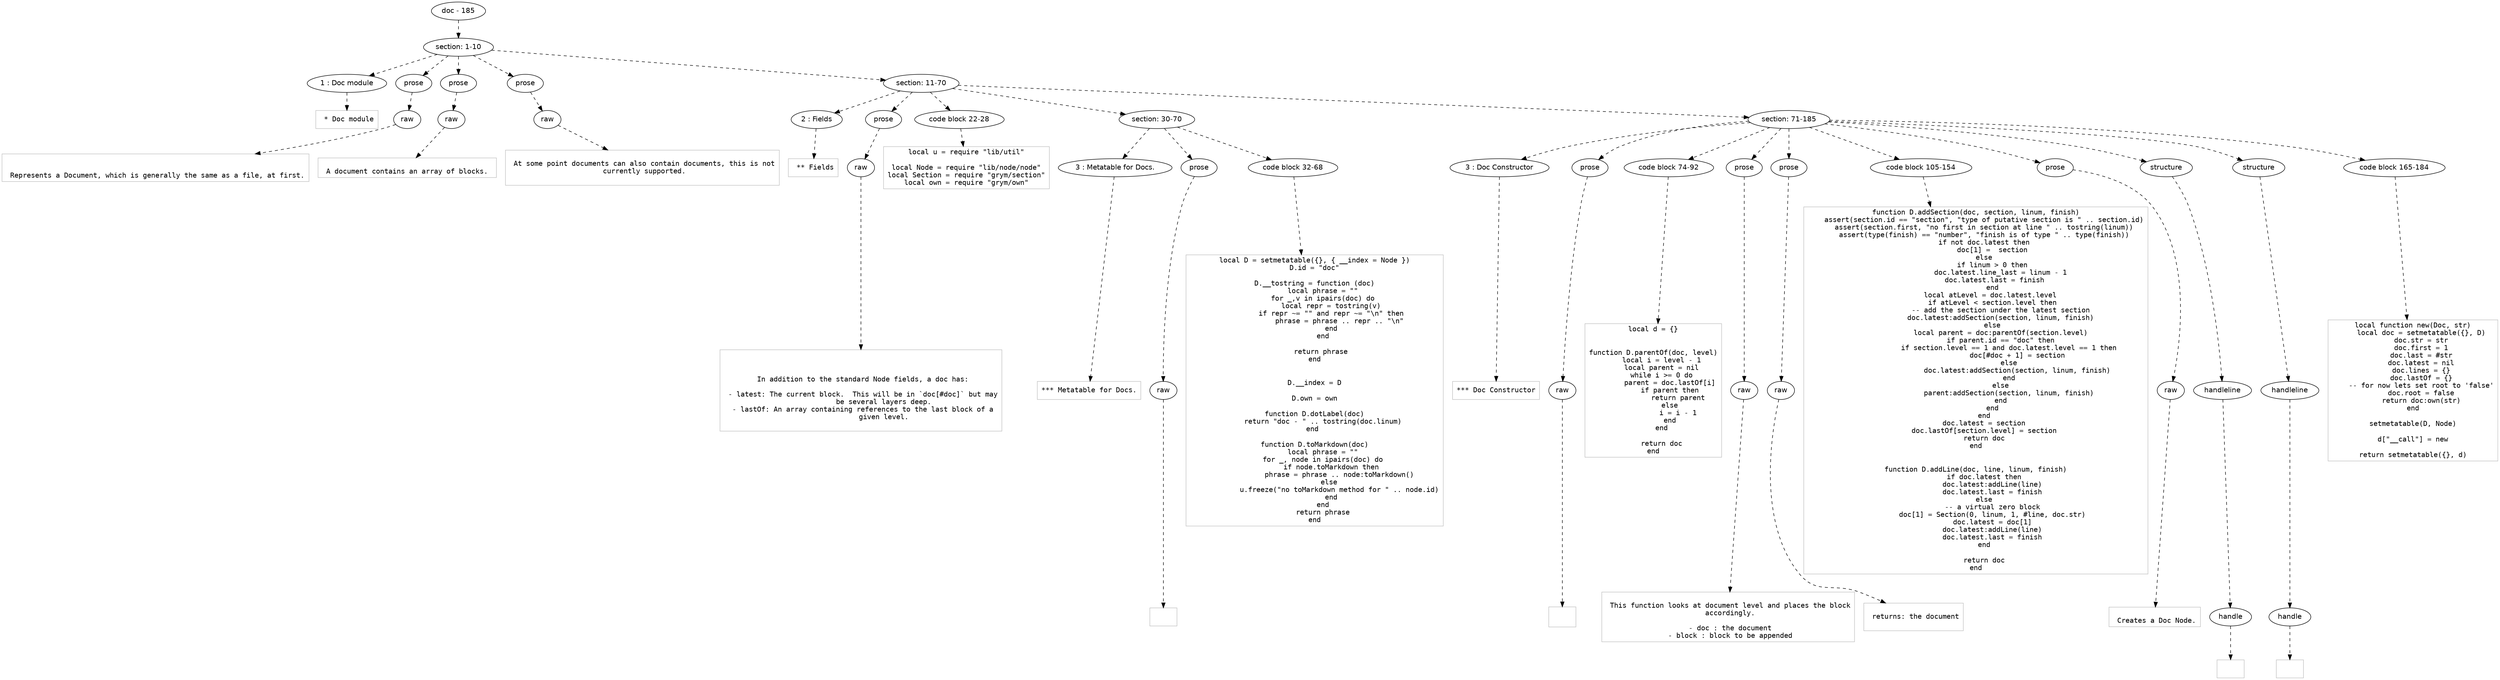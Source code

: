 digraph hierarchy {

node [fontname=Helvetica]
edge [style=dashed]

doc_0 [label="doc - 185"]


doc_0 -> { section_1}
{rank=same; section_1}

section_1 [label="section: 1-10"]


section_1 -> { header_2 prose_3 prose_4 prose_5 section_6}
{rank=same; header_2 prose_3 prose_4 prose_5 section_6}

header_2 [label="1 : Doc module"]

prose_3 [label="prose"]

prose_4 [label="prose"]

prose_5 [label="prose"]

section_6 [label="section: 11-70"]


header_2 -> leaf_7
leaf_7  [color=Gray,shape=rectangle,fontname=Inconsolata,label=" * Doc module"]
prose_3 -> { raw_8}
{rank=same; raw_8}

raw_8 [label="raw"]


raw_8 -> leaf_9
leaf_9  [color=Gray,shape=rectangle,fontname=Inconsolata,label="

 Represents a Document, which is generally the same as a file, at first.
"]
prose_4 -> { raw_10}
{rank=same; raw_10}

raw_10 [label="raw"]


raw_10 -> leaf_11
leaf_11  [color=Gray,shape=rectangle,fontname=Inconsolata,label="
 A document contains an array of blocks. 
"]
prose_5 -> { raw_12}
{rank=same; raw_12}

raw_12 [label="raw"]


raw_12 -> leaf_13
leaf_13  [color=Gray,shape=rectangle,fontname=Inconsolata,label="
 At some point documents can also contain documents, this is not
 currently supported.

"]
section_6 -> { header_14 prose_15 codeblock_16 section_17 section_18}
{rank=same; header_14 prose_15 codeblock_16 section_17 section_18}

header_14 [label="2 : Fields"]

prose_15 [label="prose"]

codeblock_16 [label="code block 22-28"]

section_17 [label="section: 30-70"]

section_18 [label="section: 71-185"]


header_14 -> leaf_19
leaf_19  [color=Gray,shape=rectangle,fontname=Inconsolata,label=" ** Fields"]
prose_15 -> { raw_20}
{rank=same; raw_20}

raw_20 [label="raw"]


raw_20 -> leaf_21
leaf_21  [color=Gray,shape=rectangle,fontname=Inconsolata,label="


 In addition to the standard Node fields, a doc has:
 
 - latest: The current block.  This will be in `doc[#doc]` but may
           be several layers deep.
 - lastOf: An array containing references to the last block of a
           given level.

"]
codeblock_16 -> leaf_22
leaf_22  [color=Gray,shape=rectangle,fontname=Inconsolata,label="local u = require \"lib/util\"

local Node = require \"lib/node/node\"
local Section = require \"grym/section\"
local own = require \"grym/own\""]
section_17 -> { header_23 prose_24 codeblock_25}
{rank=same; header_23 prose_24 codeblock_25}

header_23 [label="3 : Metatable for Docs."]

prose_24 [label="prose"]

codeblock_25 [label="code block 32-68"]


header_23 -> leaf_26
leaf_26  [color=Gray,shape=rectangle,fontname=Inconsolata,label="*** Metatable for Docs."]
prose_24 -> { raw_27}
{rank=same; raw_27}

raw_27 [label="raw"]


raw_27 -> leaf_28
leaf_28  [color=Gray,shape=rectangle,fontname=Inconsolata,label="
"]
codeblock_25 -> leaf_29
leaf_29  [color=Gray,shape=rectangle,fontname=Inconsolata,label="local D = setmetatable({}, { __index = Node })
D.id = \"doc\"

D.__tostring = function (doc)
    local phrase = \"\"
    for _,v in ipairs(doc) do
        local repr = tostring(v)
        if repr ~= \"\" and repr ~= \"\\n\" then
            phrase = phrase .. repr .. \"\\n\"
        end
    end

    return phrase 
end


D.__index = D

D.own = own

function D.dotLabel(doc)
    return \"doc - \" .. tostring(doc.linum)
end 

function D.toMarkdown(doc)
    local phrase = \"\"
    for _, node in ipairs(doc) do
        if node.toMarkdown then
            phrase = phrase .. node:toMarkdown()
        else 
            u.freeze(\"no toMarkdown method for \" .. node.id)
        end
    end
    return phrase
end"]
section_18 -> { header_30 prose_31 codeblock_32 prose_33 prose_34 codeblock_35 prose_36 structure_37 structure_38 codeblock_39}
{rank=same; header_30 prose_31 codeblock_32 prose_33 prose_34 codeblock_35 prose_36 structure_37 structure_38 codeblock_39}

header_30 [label="3 : Doc Constructor"]

prose_31 [label="prose"]

codeblock_32 [label="code block 74-92"]

prose_33 [label="prose"]

prose_34 [label="prose"]

codeblock_35 [label="code block 105-154"]

prose_36 [label="prose"]

structure_37 [label="structure"]

structure_38 [label="structure"]

codeblock_39 [label="code block 165-184"]


header_30 -> leaf_40
leaf_40  [color=Gray,shape=rectangle,fontname=Inconsolata,label="*** Doc Constructor"]
prose_31 -> { raw_41}
{rank=same; raw_41}

raw_41 [label="raw"]


raw_41 -> leaf_42
leaf_42  [color=Gray,shape=rectangle,fontname=Inconsolata,label="

"]
codeblock_32 -> leaf_43
leaf_43  [color=Gray,shape=rectangle,fontname=Inconsolata,label="local d = {}


function D.parentOf(doc, level)
    local i = level - 1
    local parent = nil
    while i >= 0 do
        parent = doc.lastOf[i]
        if parent then
            return parent
        else
            i = i - 1
        end
    end

    return doc
end"]
prose_33 -> { raw_44}
{rank=same; raw_44}

raw_44 [label="raw"]


raw_44 -> leaf_45
leaf_45  [color=Gray,shape=rectangle,fontname=Inconsolata,label="
 This function looks at document level and places the block
 accordingly.
 
 - doc : the document
 - block : block to be appended
"]
prose_34 -> { raw_46}
{rank=same; raw_46}

raw_46 [label="raw"]


raw_46 -> leaf_47
leaf_47  [color=Gray,shape=rectangle,fontname=Inconsolata,label="
 returns: the document

"]
codeblock_35 -> leaf_48
leaf_48  [color=Gray,shape=rectangle,fontname=Inconsolata,label="function D.addSection(doc, section, linum, finish)
    assert(section.id == \"section\", \"type of putative section is \" .. section.id)
    assert(section.first, \"no first in section at line \" .. tostring(linum))
    assert(type(finish) == \"number\", \"finish is of type \" .. type(finish))
    if not doc.latest then
        doc[1] =  section
    else
        if linum > 0 then
            doc.latest.line_last = linum - 1
            doc.latest.last = finish   
        end
        local atLevel = doc.latest.level 
        if atLevel < section.level then
            -- add the section under the latest section
            doc.latest:addSection(section, linum, finish)
        else
            local parent = doc:parentOf(section.level)
            if parent.id == \"doc\" then
                if section.level == 1 and doc.latest.level == 1 then
                    doc[#doc + 1] = section
                else
                    doc.latest:addSection(section, linum, finish)
                end
            else
                parent:addSection(section, linum, finish)
            end
        end
    end
    doc.latest = section
    doc.lastOf[section.level] = section
    return doc
end


function D.addLine(doc, line, linum, finish)
    if doc.latest then
        doc.latest:addLine(line)
        doc.latest.last = finish
    else
        -- a virtual zero block
        doc[1] = Section(0, linum, 1, #line, doc.str)
        doc.latest = doc[1]
        doc.latest:addLine(line)
        doc.latest.last = finish
    end

    return doc
end"]
prose_36 -> { raw_49}
{rank=same; raw_49}

raw_49 [label="raw"]


raw_49 -> leaf_50
leaf_50  [color=Gray,shape=rectangle,fontname=Inconsolata,label="
 Creates a Doc Node.
"]
structure_37 -> { handleline_51}
{rank=same; handleline_51}

handleline_51 [label="handleline"]


handleline_51 -> { handle_52}
{rank=same; handle_52}

handle_52 [label="handle"]


handle_52 -> leaf_53
leaf_53  [color=Gray,shape=rectangle,fontname=Inconsolata,label=""]
structure_38 -> { handleline_54}
{rank=same; handleline_54}

handleline_54 [label="handleline"]


handleline_54 -> { handle_55}
{rank=same; handle_55}

handle_55 [label="handle"]


handle_55 -> leaf_56
leaf_56  [color=Gray,shape=rectangle,fontname=Inconsolata,label=""]
codeblock_39 -> leaf_57
leaf_57  [color=Gray,shape=rectangle,fontname=Inconsolata,label="local function new(Doc, str)
    local doc = setmetatable({}, D)
    doc.str = str
    doc.first = 1
    doc.last = #str
    doc.latest = nil
    doc.lines = {}
    doc.lastOf = {}
    -- for now lets set root to 'false'
    doc.root = false
    return doc:own(str)
end

setmetatable(D, Node)

d[\"__call\"] = new

return setmetatable({}, d)"]

}
